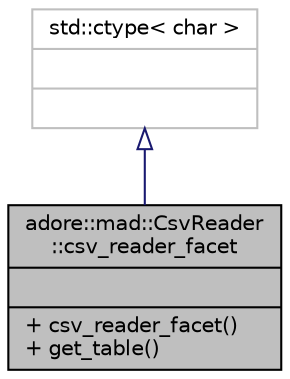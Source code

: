 digraph "adore::mad::CsvReader::csv_reader_facet"
{
 // LATEX_PDF_SIZE
  edge [fontname="Helvetica",fontsize="10",labelfontname="Helvetica",labelfontsize="10"];
  node [fontname="Helvetica",fontsize="10",shape=record];
  Node1 [label="{adore::mad::CsvReader\l::csv_reader_facet\n||+ csv_reader_facet()\l+ get_table()\l}",height=0.2,width=0.4,color="black", fillcolor="grey75", style="filled", fontcolor="black",tooltip="a helper construct to facilitate reading csv files"];
  Node2 -> Node1 [dir="back",color="midnightblue",fontsize="10",style="solid",arrowtail="onormal",fontname="Helvetica"];
  Node2 [label="{std::ctype\< char \>\n||}",height=0.2,width=0.4,color="grey75", fillcolor="white", style="filled",tooltip=" "];
}
